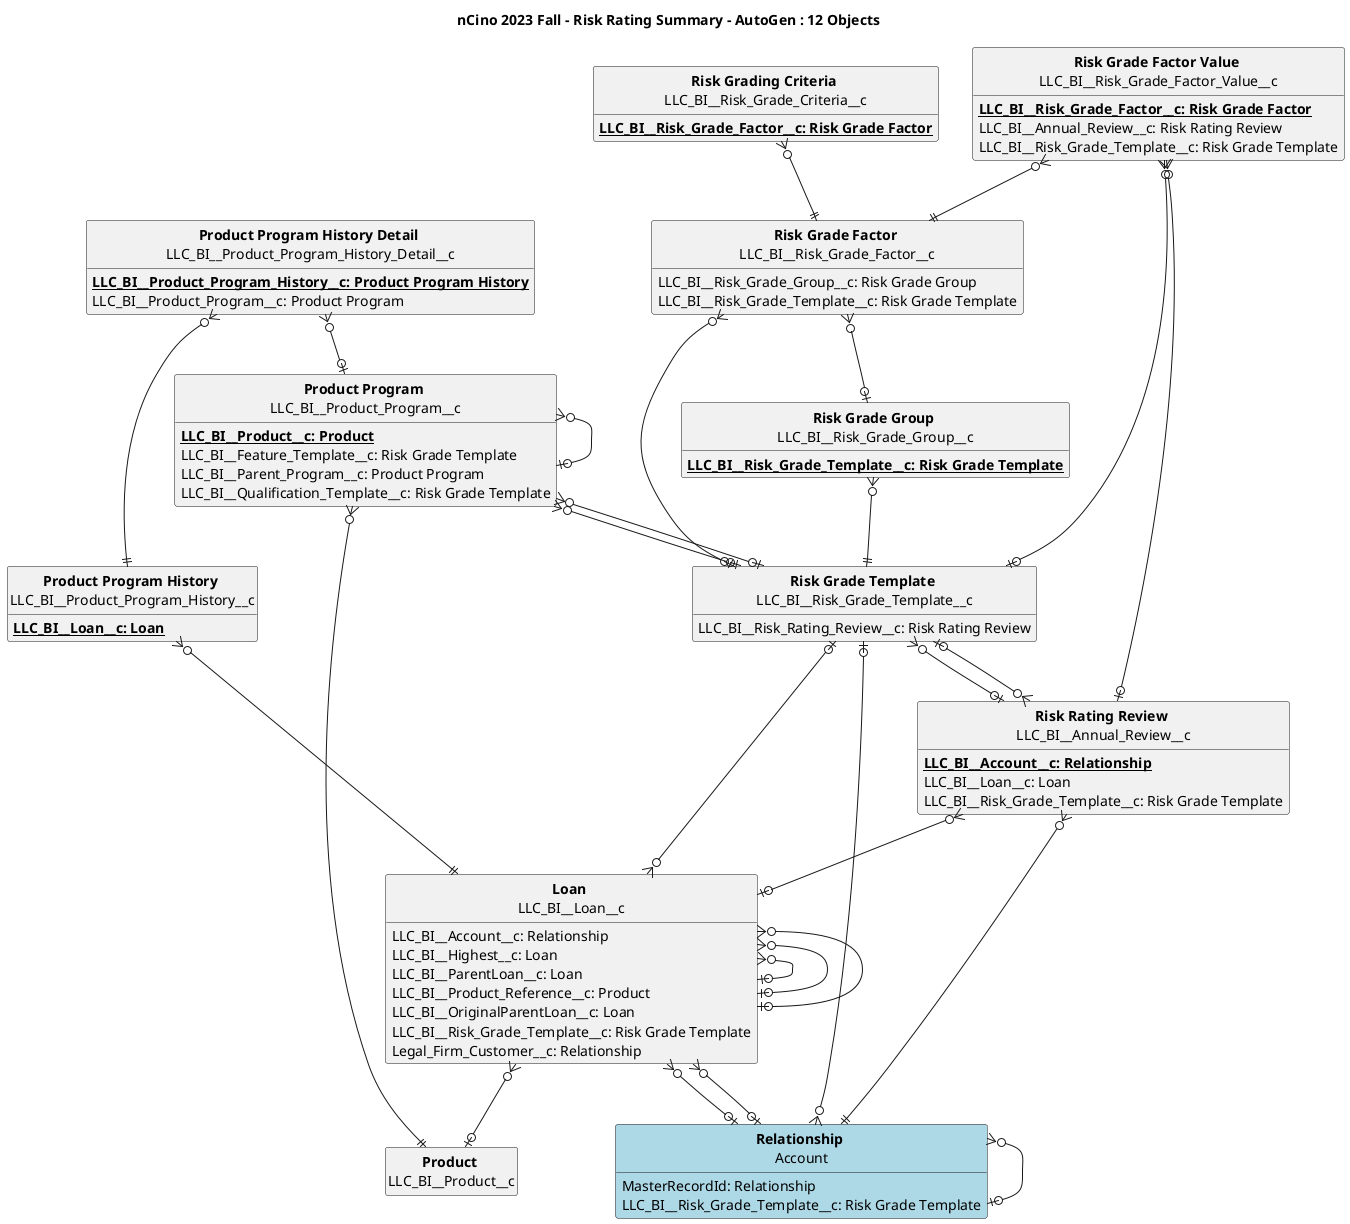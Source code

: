 @startuml
'https://plantuml.com/class-diagram

title nCino 2023 Fall - Risk Rating Summary - AutoGen : 12 Objects

'skinparam classBorderThickness 0

hide circle
hide empty methods
hide empty fields


entity Product as "<b>Product</b> \nLLC_BI__Product__c"  {
}
entity ProductProgram as "<b>Product Program</b> \nLLC_BI__Product_Program__c"  {
<u><b>LLC_BI__Product__c: Product</b></u>
LLC_BI__Feature_Template__c: Risk Grade Template
LLC_BI__Parent_Program__c: Product Program
LLC_BI__Qualification_Template__c: Risk Grade Template
}
entity ProductProgramHistoryDetail as "<b>Product Program History Detail</b> \nLLC_BI__Product_Program_History_Detail__c"  {
<u><b>LLC_BI__Product_Program_History__c: Product Program History</b></u>
LLC_BI__Product_Program__c: Product Program
}
entity ProductProgramHistory as "<b>Product Program History</b> \nLLC_BI__Product_Program_History__c"  {
<u><b>LLC_BI__Loan__c: Loan</b></u>
}
entity RiskGradingCriteria as "<b>Risk Grading Criteria</b> \nLLC_BI__Risk_Grade_Criteria__c"  {
<u><b>LLC_BI__Risk_Grade_Factor__c: Risk Grade Factor</b></u>
}
entity RiskGradeFactor as "<b>Risk Grade Factor</b> \nLLC_BI__Risk_Grade_Factor__c"  {
LLC_BI__Risk_Grade_Group__c: Risk Grade Group
LLC_BI__Risk_Grade_Template__c: Risk Grade Template
}
entity RiskGradeFactorValue as "<b>Risk Grade Factor Value</b> \nLLC_BI__Risk_Grade_Factor_Value__c"  {
<u><b>LLC_BI__Risk_Grade_Factor__c: Risk Grade Factor</b></u>
LLC_BI__Annual_Review__c: Risk Rating Review
LLC_BI__Risk_Grade_Template__c: Risk Grade Template
}
entity RiskGradeGroup as "<b>Risk Grade Group</b> \nLLC_BI__Risk_Grade_Group__c"  {
<u><b>LLC_BI__Risk_Grade_Template__c: Risk Grade Template</b></u>
}
entity Loan as "<b>Loan</b> \nLLC_BI__Loan__c"  {
LLC_BI__Account__c: Relationship
LLC_BI__Highest__c: Loan
LLC_BI__ParentLoan__c: Loan
LLC_BI__Product_Reference__c: Product
LLC_BI__OriginalParentLoan__c: Loan
LLC_BI__Risk_Grade_Template__c: Risk Grade Template
Legal_Firm_Customer__c: Relationship
}
entity RiskRatingReview as "<b>Risk Rating Review</b> \nLLC_BI__Annual_Review__c"  {
<u><b>LLC_BI__Account__c: Relationship</b></u>
LLC_BI__Loan__c: Loan
LLC_BI__Risk_Grade_Template__c: Risk Grade Template
}
entity Relationship as "<b>Relationship</b> \nAccount" #lightblue {
MasterRecordId: Relationship
LLC_BI__Risk_Grade_Template__c: Risk Grade Template
}
entity RiskGradeTemplate as "<b>Risk Grade Template</b> \nLLC_BI__Risk_Grade_Template__c"  {
LLC_BI__Risk_Rating_Review__c: Risk Rating Review
}

RiskGradingCriteria }o--|| RiskGradeFactor
Relationship }o--o| Relationship
Relationship }o--o| RiskGradeTemplate
RiskGradeFactorValue }o--|| RiskGradeFactor
RiskGradeFactorValue }o--o| RiskRatingReview
RiskGradeFactorValue }o--o| RiskGradeTemplate
RiskRatingReview }o--|| Relationship
RiskRatingReview }o--o| Loan
RiskRatingReview }o--o| RiskGradeTemplate
RiskGradeTemplate }o--o| RiskRatingReview
ProductProgram }o--|| Product
ProductProgram }o--o| RiskGradeTemplate
ProductProgram }o--o| ProductProgram
ProductProgram }o--o| RiskGradeTemplate
ProductProgramHistoryDetail }o--|| ProductProgramHistory
ProductProgramHistoryDetail }o--o| ProductProgram
RiskGradeGroup }o--|| RiskGradeTemplate
RiskGradeFactor }o--o| RiskGradeGroup
RiskGradeFactor }o--o| RiskGradeTemplate
ProductProgramHistory }o--|| Loan
Loan }o--o| Relationship
Loan }o--o| Loan
Loan }o--o| Loan
Loan }o--o| Product
Loan }o--o| Loan
Loan }o--o| RiskGradeTemplate
Loan }o--o| Relationship

@enduml

